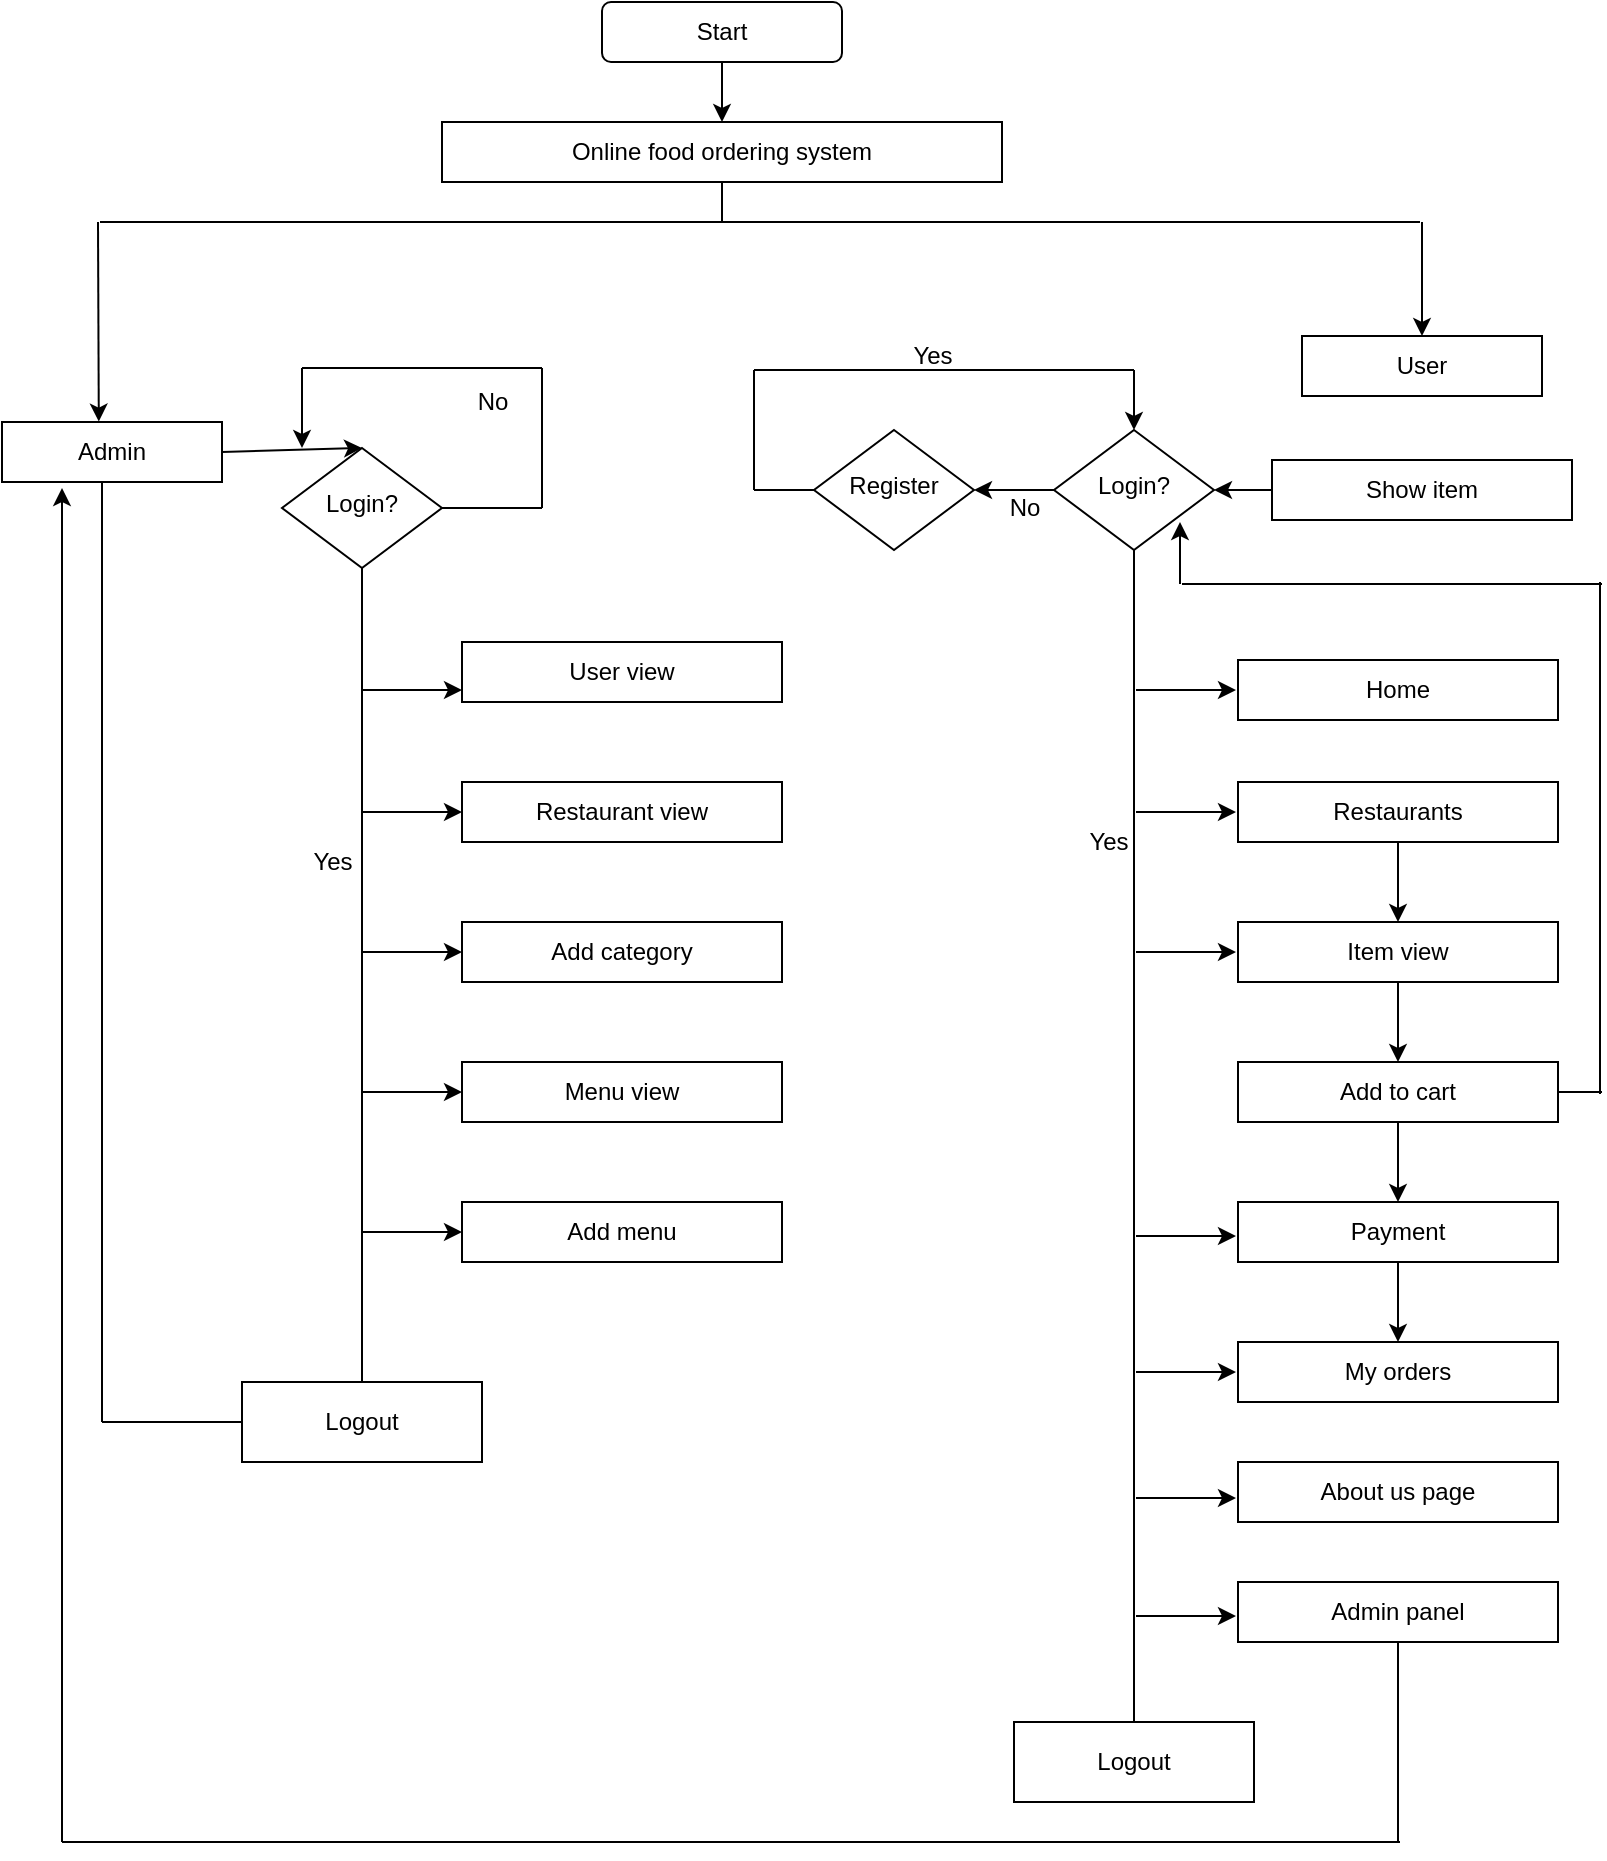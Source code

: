 <mxfile version="13.9.9" type="device"><diagram id="C5RBs43oDa-KdzZeNtuy" name="Page-1"><mxGraphModel dx="1264" dy="584" grid="1" gridSize="10" guides="1" tooltips="1" connect="1" arrows="1" fold="1" page="1" pageScale="1" pageWidth="827" pageHeight="1169" background="none" math="0" shadow="0"><root><mxCell id="WIyWlLk6GJQsqaUBKTNV-0"/><mxCell id="WIyWlLk6GJQsqaUBKTNV-1" parent="WIyWlLk6GJQsqaUBKTNV-0"/><mxCell id="WIyWlLk6GJQsqaUBKTNV-6" value="Login?" style="rhombus;whiteSpace=wrap;html=1;shadow=0;fontFamily=Helvetica;fontSize=12;align=center;strokeWidth=1;spacing=6;spacingTop=-4;" parent="WIyWlLk6GJQsqaUBKTNV-1" vertex="1"><mxGeometry x="536" y="254" width="80" height="60" as="geometry"/></mxCell><mxCell id="lUYt6ZVsvpY_Qy-XbkMm-1" value="User" style="whiteSpace=wrap;html=1;" parent="WIyWlLk6GJQsqaUBKTNV-1" vertex="1"><mxGeometry x="660" y="207" width="120" height="30" as="geometry"/></mxCell><mxCell id="lUYt6ZVsvpY_Qy-XbkMm-2" value="Admin" style="whiteSpace=wrap;html=1;" parent="WIyWlLk6GJQsqaUBKTNV-1" vertex="1"><mxGeometry x="10" y="250" width="110" height="30" as="geometry"/></mxCell><mxCell id="lUYt6ZVsvpY_Qy-XbkMm-3" value="Start" style="rounded=1;whiteSpace=wrap;html=1;" parent="WIyWlLk6GJQsqaUBKTNV-1" vertex="1"><mxGeometry x="310" y="40" width="120" height="30" as="geometry"/></mxCell><mxCell id="lUYt6ZVsvpY_Qy-XbkMm-4" value="Online food ordering system" style="rounded=0;whiteSpace=wrap;html=1;" parent="WIyWlLk6GJQsqaUBKTNV-1" vertex="1"><mxGeometry x="230" y="100" width="280" height="30" as="geometry"/></mxCell><mxCell id="lUYt6ZVsvpY_Qy-XbkMm-7" value="" style="endArrow=none;html=1;entryX=0.5;entryY=1;entryDx=0;entryDy=0;" parent="WIyWlLk6GJQsqaUBKTNV-1" target="lUYt6ZVsvpY_Qy-XbkMm-4" edge="1"><mxGeometry width="50" height="50" relative="1" as="geometry"><mxPoint x="370" y="150" as="sourcePoint"/><mxPoint x="310" y="230" as="targetPoint"/></mxGeometry></mxCell><mxCell id="lUYt6ZVsvpY_Qy-XbkMm-10" value="" style="endArrow=none;html=1;" parent="WIyWlLk6GJQsqaUBKTNV-1" edge="1"><mxGeometry width="50" height="50" relative="1" as="geometry"><mxPoint x="59" y="150" as="sourcePoint"/><mxPoint x="719" y="150" as="targetPoint"/></mxGeometry></mxCell><mxCell id="lUYt6ZVsvpY_Qy-XbkMm-11" value="" style="endArrow=classic;html=1;entryX=0.44;entryY=-0.007;entryDx=0;entryDy=0;entryPerimeter=0;" parent="WIyWlLk6GJQsqaUBKTNV-1" target="lUYt6ZVsvpY_Qy-XbkMm-2" edge="1"><mxGeometry width="50" height="50" relative="1" as="geometry"><mxPoint x="58" y="150" as="sourcePoint"/><mxPoint x="60" y="207" as="targetPoint"/></mxGeometry></mxCell><mxCell id="lUYt6ZVsvpY_Qy-XbkMm-13" value="" style="endArrow=classic;html=1;entryX=0.5;entryY=0;entryDx=0;entryDy=0;" parent="WIyWlLk6GJQsqaUBKTNV-1" target="lUYt6ZVsvpY_Qy-XbkMm-1" edge="1"><mxGeometry width="50" height="50" relative="1" as="geometry"><mxPoint x="720" y="150" as="sourcePoint"/><mxPoint x="723" y="200" as="targetPoint"/></mxGeometry></mxCell><mxCell id="lUYt6ZVsvpY_Qy-XbkMm-14" value="" style="endArrow=classic;html=1;exitX=0.5;exitY=1;exitDx=0;exitDy=0;entryX=0.5;entryY=0;entryDx=0;entryDy=0;" parent="WIyWlLk6GJQsqaUBKTNV-1" source="lUYt6ZVsvpY_Qy-XbkMm-3" target="lUYt6ZVsvpY_Qy-XbkMm-4" edge="1"><mxGeometry width="50" height="50" relative="1" as="geometry"><mxPoint x="260" y="280" as="sourcePoint"/><mxPoint x="310" y="230" as="targetPoint"/></mxGeometry></mxCell><mxCell id="lUYt6ZVsvpY_Qy-XbkMm-15" value="Show item" style="rounded=0;whiteSpace=wrap;html=1;" parent="WIyWlLk6GJQsqaUBKTNV-1" vertex="1"><mxGeometry x="645" y="269" width="150" height="30" as="geometry"/></mxCell><mxCell id="lUYt6ZVsvpY_Qy-XbkMm-16" style="edgeStyle=orthogonalEdgeStyle;rounded=0;orthogonalLoop=1;jettySize=auto;html=1;exitX=0.5;exitY=1;exitDx=0;exitDy=0;" parent="WIyWlLk6GJQsqaUBKTNV-1" source="WIyWlLk6GJQsqaUBKTNV-6" target="WIyWlLk6GJQsqaUBKTNV-6" edge="1"><mxGeometry relative="1" as="geometry"/></mxCell><mxCell id="lUYt6ZVsvpY_Qy-XbkMm-17" value="" style="endArrow=classic;html=1;exitX=0;exitY=0.5;exitDx=0;exitDy=0;entryX=1;entryY=0.5;entryDx=0;entryDy=0;" parent="WIyWlLk6GJQsqaUBKTNV-1" source="lUYt6ZVsvpY_Qy-XbkMm-15" target="WIyWlLk6GJQsqaUBKTNV-6" edge="1"><mxGeometry width="50" height="50" relative="1" as="geometry"><mxPoint x="334" y="314" as="sourcePoint"/><mxPoint x="384" y="264" as="targetPoint"/><Array as="points"/></mxGeometry></mxCell><mxCell id="lUYt6ZVsvpY_Qy-XbkMm-19" value="Register" style="rhombus;whiteSpace=wrap;html=1;shadow=0;fontFamily=Helvetica;fontSize=12;align=center;strokeWidth=1;spacing=6;spacingTop=-4;" parent="WIyWlLk6GJQsqaUBKTNV-1" vertex="1"><mxGeometry x="416" y="254" width="80" height="60" as="geometry"/></mxCell><mxCell id="lUYt6ZVsvpY_Qy-XbkMm-20" value="" style="endArrow=classic;html=1;exitX=0;exitY=0.5;exitDx=0;exitDy=0;entryX=1;entryY=0.5;entryDx=0;entryDy=0;" parent="WIyWlLk6GJQsqaUBKTNV-1" source="WIyWlLk6GJQsqaUBKTNV-6" target="lUYt6ZVsvpY_Qy-XbkMm-19" edge="1"><mxGeometry width="50" height="50" relative="1" as="geometry"><mxPoint x="366" y="314" as="sourcePoint"/><mxPoint x="416" y="264" as="targetPoint"/><Array as="points"/></mxGeometry></mxCell><mxCell id="lUYt6ZVsvpY_Qy-XbkMm-29" value="" style="endArrow=none;html=1;exitX=0;exitY=0.5;exitDx=0;exitDy=0;" parent="WIyWlLk6GJQsqaUBKTNV-1" source="lUYt6ZVsvpY_Qy-XbkMm-19" edge="1"><mxGeometry width="50" height="50" relative="1" as="geometry"><mxPoint x="366" y="284" as="sourcePoint"/><mxPoint x="386" y="284" as="targetPoint"/></mxGeometry></mxCell><mxCell id="lUYt6ZVsvpY_Qy-XbkMm-30" value="" style="endArrow=none;html=1;" parent="WIyWlLk6GJQsqaUBKTNV-1" edge="1"><mxGeometry width="50" height="50" relative="1" as="geometry"><mxPoint x="386" y="284" as="sourcePoint"/><mxPoint x="386" y="224" as="targetPoint"/></mxGeometry></mxCell><mxCell id="lUYt6ZVsvpY_Qy-XbkMm-31" value="" style="endArrow=none;html=1;" parent="WIyWlLk6GJQsqaUBKTNV-1" edge="1"><mxGeometry width="50" height="50" relative="1" as="geometry"><mxPoint x="386" y="224" as="sourcePoint"/><mxPoint x="576" y="224" as="targetPoint"/></mxGeometry></mxCell><mxCell id="lUYt6ZVsvpY_Qy-XbkMm-32" value="" style="endArrow=classic;html=1;entryX=0.5;entryY=0;entryDx=0;entryDy=0;" parent="WIyWlLk6GJQsqaUBKTNV-1" target="WIyWlLk6GJQsqaUBKTNV-6" edge="1"><mxGeometry width="50" height="50" relative="1" as="geometry"><mxPoint x="576" y="224" as="sourcePoint"/><mxPoint x="416" y="234" as="targetPoint"/></mxGeometry></mxCell><mxCell id="lUYt6ZVsvpY_Qy-XbkMm-33" value="Login?" style="rhombus;whiteSpace=wrap;html=1;shadow=0;fontFamily=Helvetica;fontSize=12;align=center;strokeWidth=1;spacing=6;spacingTop=-4;" parent="WIyWlLk6GJQsqaUBKTNV-1" vertex="1"><mxGeometry x="150" y="263" width="80" height="60" as="geometry"/></mxCell><mxCell id="lUYt6ZVsvpY_Qy-XbkMm-37" value="" style="endArrow=classic;html=1;exitX=1;exitY=0.5;exitDx=0;exitDy=0;entryX=0.5;entryY=0;entryDx=0;entryDy=0;" parent="WIyWlLk6GJQsqaUBKTNV-1" source="lUYt6ZVsvpY_Qy-XbkMm-2" target="lUYt6ZVsvpY_Qy-XbkMm-33" edge="1"><mxGeometry width="50" height="50" relative="1" as="geometry"><mxPoint x="340" y="403" as="sourcePoint"/><mxPoint x="390" y="353" as="targetPoint"/><Array as="points"/></mxGeometry></mxCell><mxCell id="lUYt6ZVsvpY_Qy-XbkMm-38" value="" style="endArrow=none;html=1;exitX=1;exitY=0.5;exitDx=0;exitDy=0;" parent="WIyWlLk6GJQsqaUBKTNV-1" source="lUYt6ZVsvpY_Qy-XbkMm-33" edge="1"><mxGeometry width="50" height="50" relative="1" as="geometry"><mxPoint x="340" y="403" as="sourcePoint"/><mxPoint x="280" y="293" as="targetPoint"/></mxGeometry></mxCell><mxCell id="lUYt6ZVsvpY_Qy-XbkMm-39" value="" style="endArrow=none;html=1;" parent="WIyWlLk6GJQsqaUBKTNV-1" edge="1"><mxGeometry width="50" height="50" relative="1" as="geometry"><mxPoint x="280" y="293" as="sourcePoint"/><mxPoint x="280" y="223" as="targetPoint"/></mxGeometry></mxCell><mxCell id="lUYt6ZVsvpY_Qy-XbkMm-40" value="" style="endArrow=none;html=1;" parent="WIyWlLk6GJQsqaUBKTNV-1" edge="1"><mxGeometry width="50" height="50" relative="1" as="geometry"><mxPoint x="160" y="223" as="sourcePoint"/><mxPoint x="280" y="223" as="targetPoint"/></mxGeometry></mxCell><mxCell id="lUYt6ZVsvpY_Qy-XbkMm-42" value="" style="endArrow=classic;html=1;" parent="WIyWlLk6GJQsqaUBKTNV-1" edge="1"><mxGeometry width="50" height="50" relative="1" as="geometry"><mxPoint x="160" y="223" as="sourcePoint"/><mxPoint x="160" y="263" as="targetPoint"/></mxGeometry></mxCell><mxCell id="lUYt6ZVsvpY_Qy-XbkMm-43" value="No" style="text;html=1;align=center;verticalAlign=middle;resizable=0;points=[];autosize=1;" parent="WIyWlLk6GJQsqaUBKTNV-1" vertex="1"><mxGeometry x="240" y="230" width="30" height="20" as="geometry"/></mxCell><mxCell id="lUYt6ZVsvpY_Qy-XbkMm-44" value="" style="endArrow=none;html=1;exitX=0.5;exitY=1;exitDx=0;exitDy=0;entryX=0.5;entryY=0;entryDx=0;entryDy=0;" parent="WIyWlLk6GJQsqaUBKTNV-1" source="lUYt6ZVsvpY_Qy-XbkMm-33" target="lUYt6ZVsvpY_Qy-XbkMm-45" edge="1"><mxGeometry width="50" height="50" relative="1" as="geometry"><mxPoint x="340" y="360" as="sourcePoint"/><mxPoint x="190" y="610" as="targetPoint"/><Array as="points"><mxPoint x="190" y="400"/></Array></mxGeometry></mxCell><mxCell id="lUYt6ZVsvpY_Qy-XbkMm-45" value="Logout" style="rounded=0;whiteSpace=wrap;html=1;" parent="WIyWlLk6GJQsqaUBKTNV-1" vertex="1"><mxGeometry x="130" y="730" width="120" height="40" as="geometry"/></mxCell><mxCell id="lUYt6ZVsvpY_Qy-XbkMm-46" value="" style="endArrow=none;html=1;exitX=0;exitY=0.5;exitDx=0;exitDy=0;" parent="WIyWlLk6GJQsqaUBKTNV-1" source="lUYt6ZVsvpY_Qy-XbkMm-45" edge="1"><mxGeometry width="50" height="50" relative="1" as="geometry"><mxPoint x="340" y="486" as="sourcePoint"/><mxPoint x="60" y="750" as="targetPoint"/></mxGeometry></mxCell><mxCell id="lUYt6ZVsvpY_Qy-XbkMm-47" value="" style="endArrow=none;html=1;" parent="WIyWlLk6GJQsqaUBKTNV-1" edge="1"><mxGeometry width="50" height="50" relative="1" as="geometry"><mxPoint x="60" y="280" as="sourcePoint"/><mxPoint x="60" y="750" as="targetPoint"/></mxGeometry></mxCell><mxCell id="lUYt6ZVsvpY_Qy-XbkMm-49" value="" style="endArrow=classic;html=1;" parent="WIyWlLk6GJQsqaUBKTNV-1" edge="1"><mxGeometry width="50" height="50" relative="1" as="geometry"><mxPoint x="190" y="384" as="sourcePoint"/><mxPoint x="240" y="384" as="targetPoint"/></mxGeometry></mxCell><mxCell id="lUYt6ZVsvpY_Qy-XbkMm-51" value="User view" style="rounded=0;whiteSpace=wrap;html=1;" parent="WIyWlLk6GJQsqaUBKTNV-1" vertex="1"><mxGeometry x="240" y="360" width="160" height="30" as="geometry"/></mxCell><mxCell id="lUYt6ZVsvpY_Qy-XbkMm-53" value="" style="endArrow=classic;html=1;" parent="WIyWlLk6GJQsqaUBKTNV-1" edge="1"><mxGeometry width="50" height="50" relative="1" as="geometry"><mxPoint x="190" y="445" as="sourcePoint"/><mxPoint x="240" y="445" as="targetPoint"/></mxGeometry></mxCell><mxCell id="lUYt6ZVsvpY_Qy-XbkMm-64" value="Restaurant view" style="rounded=0;whiteSpace=wrap;html=1;" parent="WIyWlLk6GJQsqaUBKTNV-1" vertex="1"><mxGeometry x="240" y="430" width="160" height="30" as="geometry"/></mxCell><mxCell id="lUYt6ZVsvpY_Qy-XbkMm-71" value="Add category" style="rounded=0;whiteSpace=wrap;html=1;" parent="WIyWlLk6GJQsqaUBKTNV-1" vertex="1"><mxGeometry x="240" y="500" width="160" height="30" as="geometry"/></mxCell><mxCell id="lUYt6ZVsvpY_Qy-XbkMm-73" value="Add menu" style="rounded=0;whiteSpace=wrap;html=1;" parent="WIyWlLk6GJQsqaUBKTNV-1" vertex="1"><mxGeometry x="240" y="640" width="160" height="30" as="geometry"/></mxCell><mxCell id="lUYt6ZVsvpY_Qy-XbkMm-74" value="Menu view" style="rounded=0;whiteSpace=wrap;html=1;" parent="WIyWlLk6GJQsqaUBKTNV-1" vertex="1"><mxGeometry x="240" y="570" width="160" height="30" as="geometry"/></mxCell><mxCell id="lUYt6ZVsvpY_Qy-XbkMm-75" value="" style="endArrow=classic;html=1;entryX=0;entryY=0.5;entryDx=0;entryDy=0;" parent="WIyWlLk6GJQsqaUBKTNV-1" target="lUYt6ZVsvpY_Qy-XbkMm-71" edge="1"><mxGeometry width="50" height="50" relative="1" as="geometry"><mxPoint x="190" y="515" as="sourcePoint"/><mxPoint x="240" y="511.5" as="targetPoint"/></mxGeometry></mxCell><mxCell id="lUYt6ZVsvpY_Qy-XbkMm-76" value="" style="endArrow=classic;html=1;entryX=0;entryY=0.5;entryDx=0;entryDy=0;" parent="WIyWlLk6GJQsqaUBKTNV-1" target="lUYt6ZVsvpY_Qy-XbkMm-74" edge="1"><mxGeometry width="50" height="50" relative="1" as="geometry"><mxPoint x="190" y="585" as="sourcePoint"/><mxPoint x="250" y="455" as="targetPoint"/></mxGeometry></mxCell><mxCell id="lUYt6ZVsvpY_Qy-XbkMm-77" value="" style="endArrow=classic;html=1;entryX=0;entryY=0.5;entryDx=0;entryDy=0;" parent="WIyWlLk6GJQsqaUBKTNV-1" target="lUYt6ZVsvpY_Qy-XbkMm-73" edge="1"><mxGeometry width="50" height="50" relative="1" as="geometry"><mxPoint x="190" y="655" as="sourcePoint"/><mxPoint x="240" y="655" as="targetPoint"/></mxGeometry></mxCell><mxCell id="lUYt6ZVsvpY_Qy-XbkMm-93" value="" style="endArrow=classic;html=1;" parent="WIyWlLk6GJQsqaUBKTNV-1" edge="1"><mxGeometry width="50" height="50" relative="1" as="geometry"><mxPoint x="577" y="384" as="sourcePoint"/><mxPoint x="627" y="384" as="targetPoint"/></mxGeometry></mxCell><mxCell id="lUYt6ZVsvpY_Qy-XbkMm-94" value="Home" style="rounded=0;whiteSpace=wrap;html=1;fontStyle=0;direction=west;" parent="WIyWlLk6GJQsqaUBKTNV-1" vertex="1"><mxGeometry x="628" y="369" width="160" height="30" as="geometry"/></mxCell><mxCell id="lUYt6ZVsvpY_Qy-XbkMm-95" value="" style="endArrow=classic;html=1;" parent="WIyWlLk6GJQsqaUBKTNV-1" edge="1"><mxGeometry width="50" height="50" relative="1" as="geometry"><mxPoint x="577" y="445" as="sourcePoint"/><mxPoint x="627" y="445" as="targetPoint"/></mxGeometry></mxCell><mxCell id="lUYt6ZVsvpY_Qy-XbkMm-96" value="Restaurants" style="rounded=0;whiteSpace=wrap;html=1;" parent="WIyWlLk6GJQsqaUBKTNV-1" vertex="1"><mxGeometry x="628" y="430" width="160" height="30" as="geometry"/></mxCell><mxCell id="lUYt6ZVsvpY_Qy-XbkMm-97" value="Item view" style="rounded=0;whiteSpace=wrap;html=1;" parent="WIyWlLk6GJQsqaUBKTNV-1" vertex="1"><mxGeometry x="628" y="500" width="160" height="30" as="geometry"/></mxCell><mxCell id="lUYt6ZVsvpY_Qy-XbkMm-98" value="Payment" style="rounded=0;whiteSpace=wrap;html=1;" parent="WIyWlLk6GJQsqaUBKTNV-1" vertex="1"><mxGeometry x="628" y="640" width="160" height="30" as="geometry"/></mxCell><mxCell id="lUYt6ZVsvpY_Qy-XbkMm-99" value="Add to cart" style="rounded=0;whiteSpace=wrap;html=1;" parent="WIyWlLk6GJQsqaUBKTNV-1" vertex="1"><mxGeometry x="628" y="570" width="160" height="30" as="geometry"/></mxCell><mxCell id="lUYt6ZVsvpY_Qy-XbkMm-100" value="" style="endArrow=classic;html=1;entryX=0;entryY=0.5;entryDx=0;entryDy=0;" parent="WIyWlLk6GJQsqaUBKTNV-1" edge="1"><mxGeometry width="50" height="50" relative="1" as="geometry"><mxPoint x="577" y="515" as="sourcePoint"/><mxPoint x="627" y="515" as="targetPoint"/></mxGeometry></mxCell><mxCell id="lUYt6ZVsvpY_Qy-XbkMm-101" value="" style="endArrow=classic;html=1;exitX=0.5;exitY=1;exitDx=0;exitDy=0;" parent="WIyWlLk6GJQsqaUBKTNV-1" source="lUYt6ZVsvpY_Qy-XbkMm-97" target="lUYt6ZVsvpY_Qy-XbkMm-99" edge="1"><mxGeometry width="50" height="50" relative="1" as="geometry"><mxPoint x="577" y="585" as="sourcePoint"/><mxPoint x="627" y="585" as="targetPoint"/></mxGeometry></mxCell><mxCell id="lUYt6ZVsvpY_Qy-XbkMm-103" value="" style="endArrow=none;html=1;entryX=0.5;entryY=1;entryDx=0;entryDy=0;" parent="WIyWlLk6GJQsqaUBKTNV-1" target="WIyWlLk6GJQsqaUBKTNV-6" edge="1"><mxGeometry width="50" height="50" relative="1" as="geometry"><mxPoint x="576" y="930" as="sourcePoint"/><mxPoint x="572" y="314" as="targetPoint"/></mxGeometry></mxCell><mxCell id="lUYt6ZVsvpY_Qy-XbkMm-106" value="" style="endArrow=none;html=1;exitX=1;exitY=0.5;exitDx=0;exitDy=0;" parent="WIyWlLk6GJQsqaUBKTNV-1" source="lUYt6ZVsvpY_Qy-XbkMm-99" edge="1"><mxGeometry width="50" height="50" relative="1" as="geometry"><mxPoint x="420" y="510" as="sourcePoint"/><mxPoint x="810" y="585" as="targetPoint"/></mxGeometry></mxCell><mxCell id="lUYt6ZVsvpY_Qy-XbkMm-107" value="" style="endArrow=none;html=1;" parent="WIyWlLk6GJQsqaUBKTNV-1" edge="1"><mxGeometry width="50" height="50" relative="1" as="geometry"><mxPoint x="809" y="586" as="sourcePoint"/><mxPoint x="809" y="330" as="targetPoint"/></mxGeometry></mxCell><mxCell id="lUYt6ZVsvpY_Qy-XbkMm-108" value="" style="endArrow=none;html=1;" parent="WIyWlLk6GJQsqaUBKTNV-1" edge="1"><mxGeometry width="50" height="50" relative="1" as="geometry"><mxPoint x="810" y="331" as="sourcePoint"/><mxPoint x="600" y="331" as="targetPoint"/></mxGeometry></mxCell><mxCell id="lUYt6ZVsvpY_Qy-XbkMm-111" value="" style="endArrow=classic;html=1;entryX=1;entryY=1;entryDx=0;entryDy=0;" parent="WIyWlLk6GJQsqaUBKTNV-1" edge="1"><mxGeometry width="50" height="50" relative="1" as="geometry"><mxPoint x="599" y="331" as="sourcePoint"/><mxPoint x="599" y="300" as="targetPoint"/></mxGeometry></mxCell><mxCell id="lUYt6ZVsvpY_Qy-XbkMm-112" value="" style="endArrow=classic;html=1;entryX=0;entryY=0.5;entryDx=0;entryDy=0;" parent="WIyWlLk6GJQsqaUBKTNV-1" edge="1"><mxGeometry width="50" height="50" relative="1" as="geometry"><mxPoint x="577" y="657" as="sourcePoint"/><mxPoint x="627" y="657" as="targetPoint"/></mxGeometry></mxCell><mxCell id="lUYt6ZVsvpY_Qy-XbkMm-113" value="My orders" style="rounded=0;whiteSpace=wrap;html=1;" parent="WIyWlLk6GJQsqaUBKTNV-1" vertex="1"><mxGeometry x="628" y="710" width="160" height="30" as="geometry"/></mxCell><mxCell id="lUYt6ZVsvpY_Qy-XbkMm-114" value="" style="endArrow=classic;html=1;entryX=0;entryY=0.5;entryDx=0;entryDy=0;" parent="WIyWlLk6GJQsqaUBKTNV-1" edge="1"><mxGeometry width="50" height="50" relative="1" as="geometry"><mxPoint x="577" y="725" as="sourcePoint"/><mxPoint x="627" y="725" as="targetPoint"/></mxGeometry></mxCell><mxCell id="lUYt6ZVsvpY_Qy-XbkMm-115" value="About us page" style="rounded=0;whiteSpace=wrap;html=1;" parent="WIyWlLk6GJQsqaUBKTNV-1" vertex="1"><mxGeometry x="628" y="770" width="160" height="30" as="geometry"/></mxCell><mxCell id="lUYt6ZVsvpY_Qy-XbkMm-116" value="Admin panel" style="rounded=0;whiteSpace=wrap;html=1;" parent="WIyWlLk6GJQsqaUBKTNV-1" vertex="1"><mxGeometry x="628" y="830" width="160" height="30" as="geometry"/></mxCell><mxCell id="lUYt6ZVsvpY_Qy-XbkMm-118" value="" style="endArrow=none;html=1;" parent="WIyWlLk6GJQsqaUBKTNV-1" edge="1"><mxGeometry width="50" height="50" relative="1" as="geometry"><mxPoint x="709" y="960" as="sourcePoint"/><mxPoint x="40" y="960" as="targetPoint"/></mxGeometry></mxCell><mxCell id="lUYt6ZVsvpY_Qy-XbkMm-120" value="" style="endArrow=classic;html=1;" parent="WIyWlLk6GJQsqaUBKTNV-1" edge="1"><mxGeometry width="50" height="50" relative="1" as="geometry"><mxPoint x="40" y="960" as="sourcePoint"/><mxPoint x="40" y="283" as="targetPoint"/><Array as="points"><mxPoint x="40" y="640"/></Array></mxGeometry></mxCell><mxCell id="lUYt6ZVsvpY_Qy-XbkMm-129" value="Logout" style="rounded=0;whiteSpace=wrap;html=1;" parent="WIyWlLk6GJQsqaUBKTNV-1" vertex="1"><mxGeometry x="516" y="900" width="120" height="40" as="geometry"/></mxCell><mxCell id="lUYt6ZVsvpY_Qy-XbkMm-132" value="" style="endArrow=classic;html=1;entryX=0;entryY=0.5;entryDx=0;entryDy=0;" parent="WIyWlLk6GJQsqaUBKTNV-1" edge="1"><mxGeometry width="50" height="50" relative="1" as="geometry"><mxPoint x="577" y="788" as="sourcePoint"/><mxPoint x="627" y="788" as="targetPoint"/></mxGeometry></mxCell><mxCell id="lUYt6ZVsvpY_Qy-XbkMm-133" value="" style="endArrow=classic;html=1;entryX=0;entryY=0.5;entryDx=0;entryDy=0;" parent="WIyWlLk6GJQsqaUBKTNV-1" edge="1"><mxGeometry width="50" height="50" relative="1" as="geometry"><mxPoint x="577" y="847" as="sourcePoint"/><mxPoint x="627" y="847" as="targetPoint"/></mxGeometry></mxCell><mxCell id="lUYt6ZVsvpY_Qy-XbkMm-134" value="" style="endArrow=none;html=1;" parent="WIyWlLk6GJQsqaUBKTNV-1" target="lUYt6ZVsvpY_Qy-XbkMm-116" edge="1"><mxGeometry width="50" height="50" relative="1" as="geometry"><mxPoint x="708" y="960" as="sourcePoint"/><mxPoint x="420" y="680" as="targetPoint"/></mxGeometry></mxCell><mxCell id="lUYt6ZVsvpY_Qy-XbkMm-135" value="" style="endArrow=classic;html=1;exitX=0.5;exitY=1;exitDx=0;exitDy=0;entryX=0.5;entryY=0;entryDx=0;entryDy=0;" parent="WIyWlLk6GJQsqaUBKTNV-1" source="lUYt6ZVsvpY_Qy-XbkMm-96" target="lUYt6ZVsvpY_Qy-XbkMm-97" edge="1"><mxGeometry width="50" height="50" relative="1" as="geometry"><mxPoint x="420" y="550" as="sourcePoint"/><mxPoint x="470" y="500" as="targetPoint"/></mxGeometry></mxCell><mxCell id="lUYt6ZVsvpY_Qy-XbkMm-136" value="" style="endArrow=classic;html=1;exitX=0.5;exitY=1;exitDx=0;exitDy=0;entryX=0.5;entryY=0;entryDx=0;entryDy=0;" parent="WIyWlLk6GJQsqaUBKTNV-1" source="lUYt6ZVsvpY_Qy-XbkMm-99" target="lUYt6ZVsvpY_Qy-XbkMm-98" edge="1"><mxGeometry width="50" height="50" relative="1" as="geometry"><mxPoint x="420" y="690" as="sourcePoint"/><mxPoint x="470" y="640" as="targetPoint"/></mxGeometry></mxCell><mxCell id="lUYt6ZVsvpY_Qy-XbkMm-137" value="" style="endArrow=classic;html=1;exitX=0.5;exitY=1;exitDx=0;exitDy=0;entryX=0.5;entryY=0;entryDx=0;entryDy=0;" parent="WIyWlLk6GJQsqaUBKTNV-1" source="lUYt6ZVsvpY_Qy-XbkMm-98" target="lUYt6ZVsvpY_Qy-XbkMm-113" edge="1"><mxGeometry width="50" height="50" relative="1" as="geometry"><mxPoint x="420" y="670" as="sourcePoint"/><mxPoint x="470" y="620" as="targetPoint"/></mxGeometry></mxCell><mxCell id="9eJH93a5yul0CYQuEBut-0" value="Yes" style="text;html=1;align=center;verticalAlign=middle;resizable=0;points=[];autosize=1;" vertex="1" parent="WIyWlLk6GJQsqaUBKTNV-1"><mxGeometry x="548" y="450" width="30" height="20" as="geometry"/></mxCell><mxCell id="9eJH93a5yul0CYQuEBut-1" value="Yes" style="text;html=1;align=center;verticalAlign=middle;resizable=0;points=[];autosize=1;" vertex="1" parent="WIyWlLk6GJQsqaUBKTNV-1"><mxGeometry x="160" y="460" width="30" height="20" as="geometry"/></mxCell><mxCell id="9eJH93a5yul0CYQuEBut-2" value="No" style="text;html=1;align=center;verticalAlign=middle;resizable=0;points=[];autosize=1;" vertex="1" parent="WIyWlLk6GJQsqaUBKTNV-1"><mxGeometry x="506" y="283" width="30" height="20" as="geometry"/></mxCell><mxCell id="9eJH93a5yul0CYQuEBut-4" value="Yes" style="text;html=1;align=center;verticalAlign=middle;resizable=0;points=[];autosize=1;" vertex="1" parent="WIyWlLk6GJQsqaUBKTNV-1"><mxGeometry x="460" y="207" width="30" height="20" as="geometry"/></mxCell></root></mxGraphModel></diagram></mxfile>